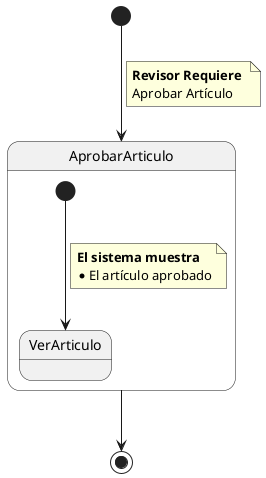 @startuml Detalle Caso de Uso Aprobar Artículo

State AprobarArticulo {

    State  "VerArticulo" as vacio  
    [*] ---> vacio
    note on link
        **El sistema muestra **
        *El artículo aprobado
    end note

}

[*] --> AprobarArticulo
note on link
    **Revisor Requiere **
    Aprobar Artículo
end note

AprobarArticulo --> [*]

@enduml